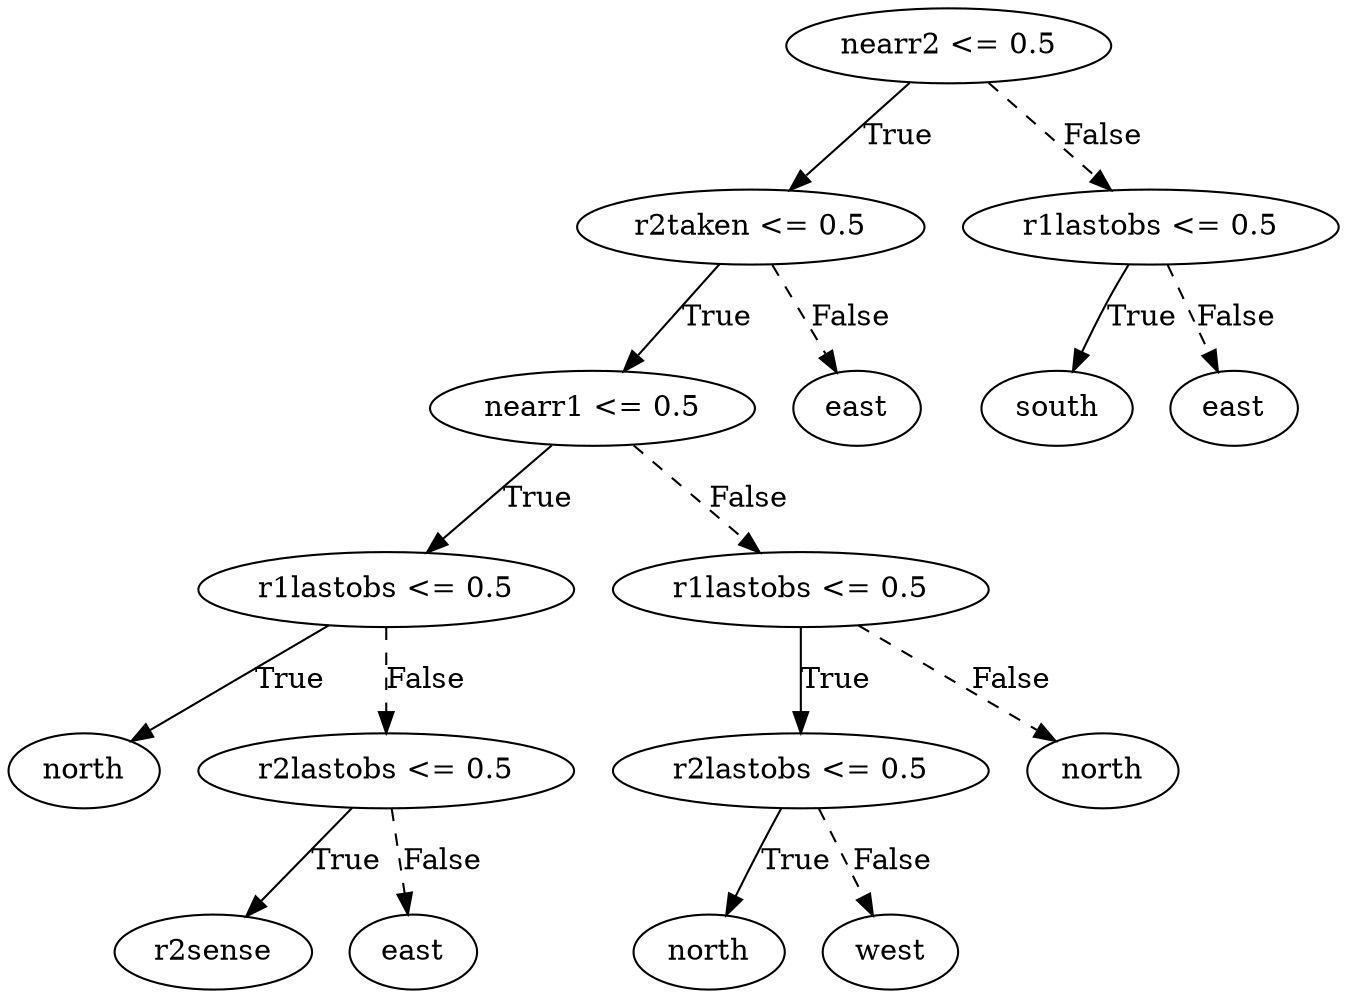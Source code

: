 digraph {
0 [label="nearr2 <= 0.5"];
1 [label="r2taken <= 0.5"];
2 [label="nearr1 <= 0.5"];
3 [label="r1lastobs <= 0.5"];
4 [label="north"];
3 -> 4 [label="True"];
5 [label="r2lastobs <= 0.5"];
6 [label="r2sense"];
5 -> 6 [label="True"];
7 [label="east"];
5 -> 7 [style="dashed", label="False"];
3 -> 5 [style="dashed", label="False"];
2 -> 3 [label="True"];
8 [label="r1lastobs <= 0.5"];
9 [label="r2lastobs <= 0.5"];
10 [label="north"];
9 -> 10 [label="True"];
11 [label="west"];
9 -> 11 [style="dashed", label="False"];
8 -> 9 [label="True"];
12 [label="north"];
8 -> 12 [style="dashed", label="False"];
2 -> 8 [style="dashed", label="False"];
1 -> 2 [label="True"];
13 [label="east"];
1 -> 13 [style="dashed", label="False"];
0 -> 1 [label="True"];
14 [label="r1lastobs <= 0.5"];
15 [label="south"];
14 -> 15 [label="True"];
16 [label="east"];
14 -> 16 [style="dashed", label="False"];
0 -> 14 [style="dashed", label="False"];

}